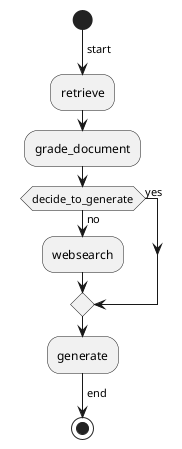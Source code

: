 @startuml
skinparam monochrome true

start
-> start;
:retrieve;

:grade_document;

if (decide_to_generate) then (yes)    
else (no)
  :websearch;
endif

:generate;

-> end;
stop
@enduml